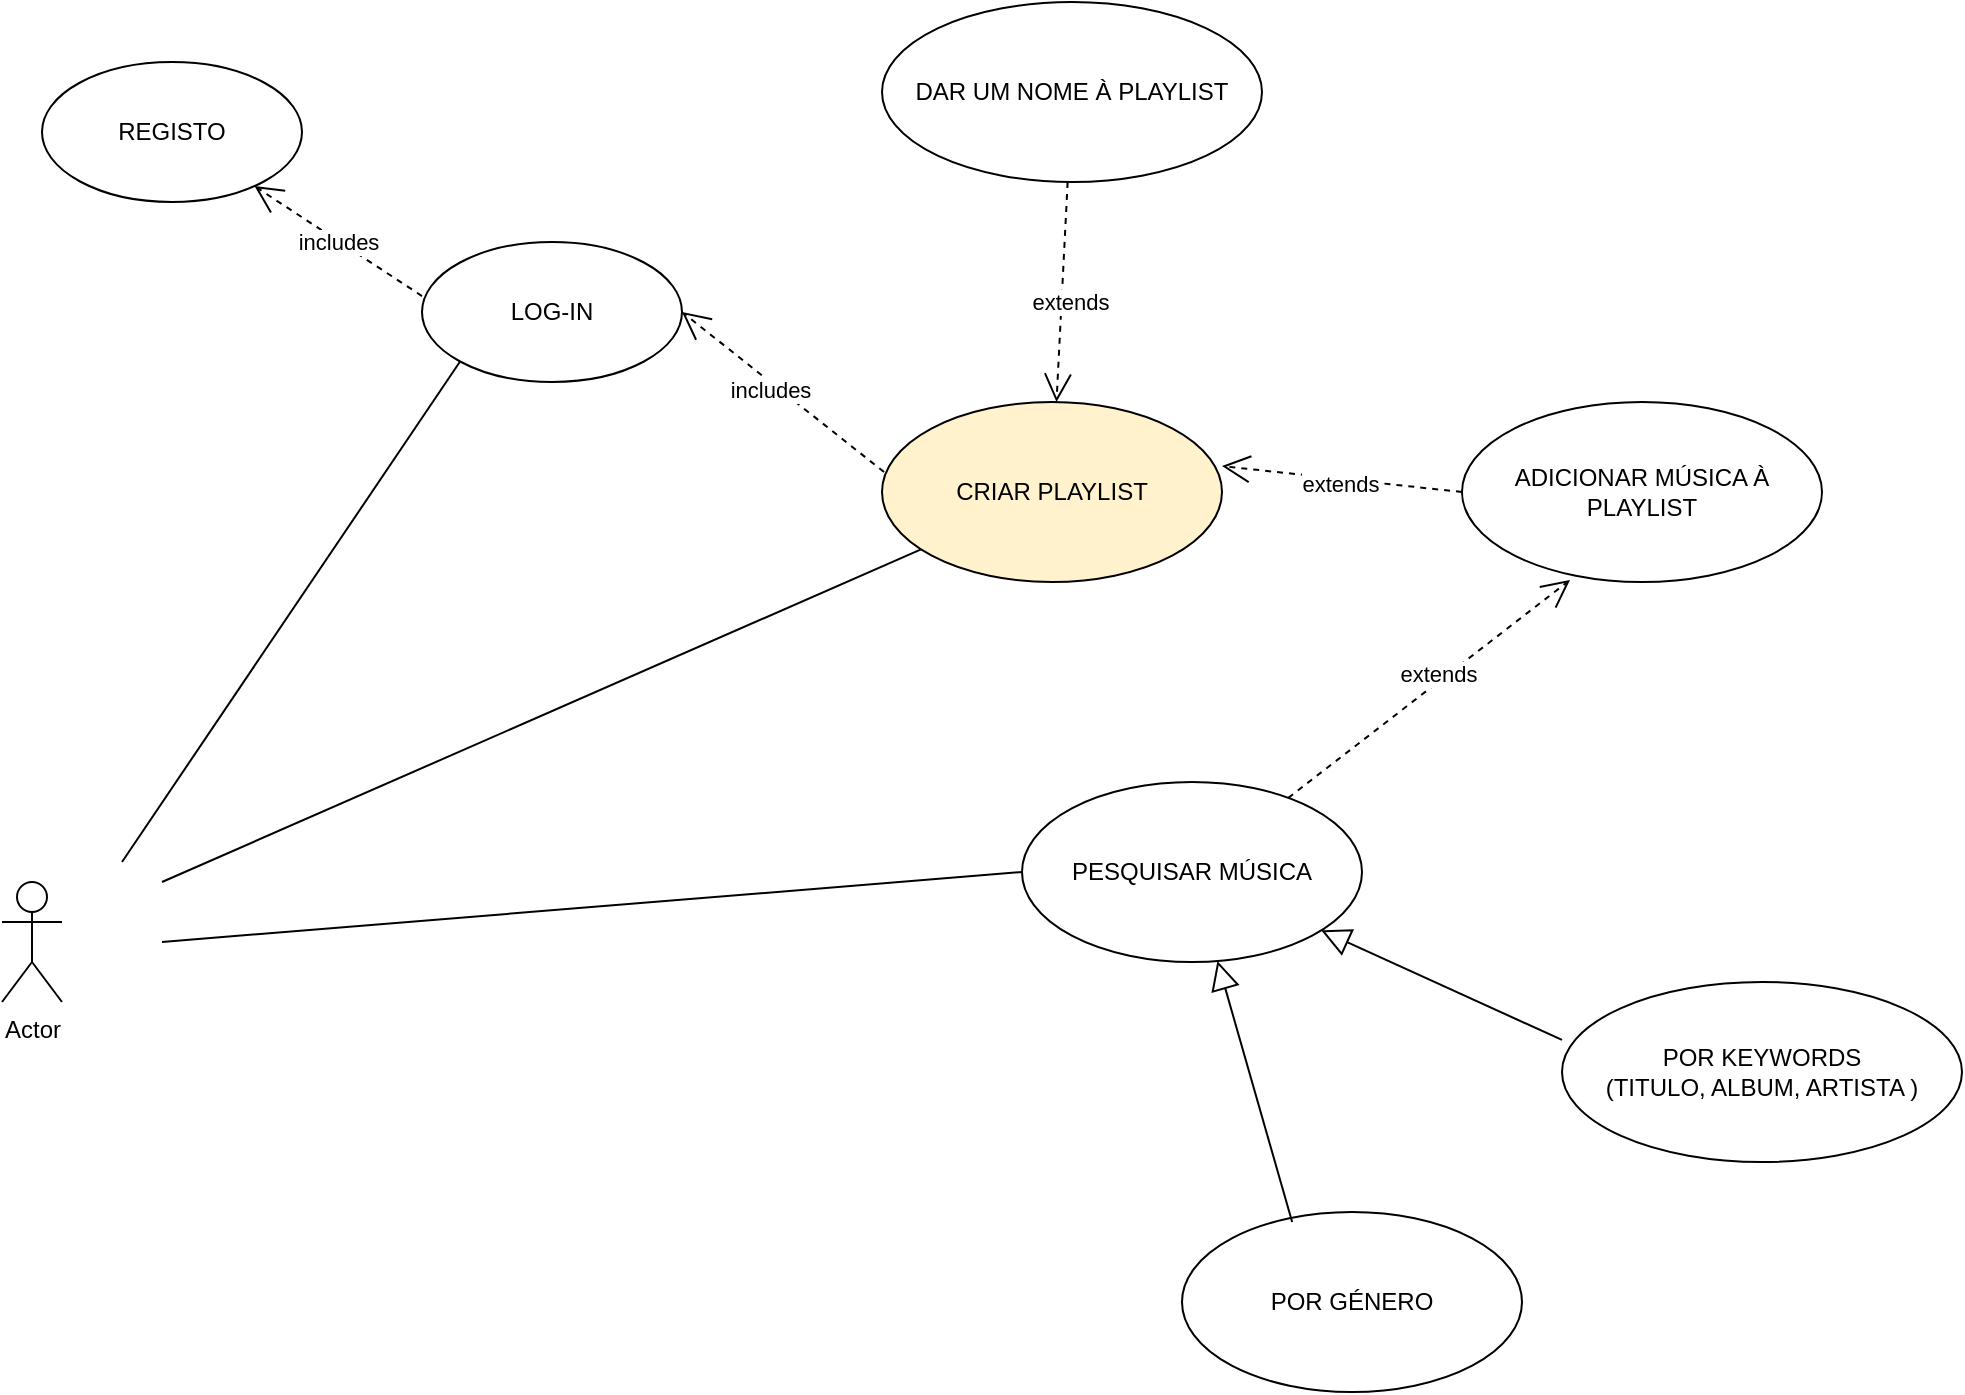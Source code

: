 <mxfile version="22.1.16" type="device" pages="2">
  <diagram id="sfTkznqVmZBej2GeGO5h" name="USE-CASE DIAGRAM">
    <mxGraphModel dx="1339" dy="1954" grid="1" gridSize="10" guides="1" tooltips="1" connect="1" arrows="1" fold="1" page="1" pageScale="1" pageWidth="827" pageHeight="1169" math="0" shadow="0">
      <root>
        <mxCell id="0" />
        <mxCell id="1" parent="0" />
        <mxCell id="KrbTPwkNPRH5I7Nd2lvv-1" value="Actor" style="shape=umlActor;verticalLabelPosition=bottom;verticalAlign=top;html=1;" parent="1" vertex="1">
          <mxGeometry x="80" y="330" width="30" height="60" as="geometry" />
        </mxCell>
        <mxCell id="k_7gEY7fUhxdlRNGPil7-1" value="LOG-IN" style="ellipse;whiteSpace=wrap;html=1;" vertex="1" parent="1">
          <mxGeometry x="290" y="10" width="130" height="70" as="geometry" />
        </mxCell>
        <mxCell id="k_7gEY7fUhxdlRNGPil7-2" value="CRIAR PLAYLIST" style="ellipse;whiteSpace=wrap;html=1;fillColor=#FFF2CC;" vertex="1" parent="1">
          <mxGeometry x="520" y="90" width="170" height="90" as="geometry" />
        </mxCell>
        <mxCell id="k_7gEY7fUhxdlRNGPil7-3" value="PESQUISAR MÚSICA" style="ellipse;whiteSpace=wrap;html=1;" vertex="1" parent="1">
          <mxGeometry x="590" y="280" width="170" height="90" as="geometry" />
        </mxCell>
        <mxCell id="k_7gEY7fUhxdlRNGPil7-4" value="ADICIONAR MÚSICA À PLAYLIST" style="ellipse;whiteSpace=wrap;html=1;" vertex="1" parent="1">
          <mxGeometry x="810" y="90" width="180" height="90" as="geometry" />
        </mxCell>
        <mxCell id="k_7gEY7fUhxdlRNGPil7-6" value="" style="endArrow=none;html=1;rounded=0;entryX=0;entryY=1;entryDx=0;entryDy=0;" edge="1" parent="1" target="k_7gEY7fUhxdlRNGPil7-1">
          <mxGeometry width="50" height="50" relative="1" as="geometry">
            <mxPoint x="140" y="320" as="sourcePoint" />
            <mxPoint x="310" y="150" as="targetPoint" />
          </mxGeometry>
        </mxCell>
        <mxCell id="k_7gEY7fUhxdlRNGPil7-8" value="" style="endArrow=none;html=1;rounded=0;" edge="1" parent="1" target="k_7gEY7fUhxdlRNGPil7-2">
          <mxGeometry width="50" height="50" relative="1" as="geometry">
            <mxPoint x="160" y="330" as="sourcePoint" />
            <mxPoint x="390" y="230" as="targetPoint" />
          </mxGeometry>
        </mxCell>
        <mxCell id="k_7gEY7fUhxdlRNGPil7-10" value="" style="endArrow=none;html=1;rounded=0;entryX=0;entryY=0.5;entryDx=0;entryDy=0;" edge="1" parent="1" target="k_7gEY7fUhxdlRNGPil7-3">
          <mxGeometry width="50" height="50" relative="1" as="geometry">
            <mxPoint x="160" y="360" as="sourcePoint" />
            <mxPoint x="400" y="260" as="targetPoint" />
          </mxGeometry>
        </mxCell>
        <mxCell id="k_7gEY7fUhxdlRNGPil7-13" value="DAR UM NOME À PLAYLIST" style="ellipse;whiteSpace=wrap;html=1;" vertex="1" parent="1">
          <mxGeometry x="520" y="-110" width="190" height="90" as="geometry" />
        </mxCell>
        <mxCell id="k_7gEY7fUhxdlRNGPil7-14" value="REGISTO" style="ellipse;whiteSpace=wrap;html=1;" vertex="1" parent="1">
          <mxGeometry x="100" y="-80" width="130" height="70" as="geometry" />
        </mxCell>
        <mxCell id="k_7gEY7fUhxdlRNGPil7-15" value="includes" style="endArrow=open;endSize=12;dashed=1;html=1;rounded=0;exitX=0;exitY=0.386;exitDx=0;exitDy=0;exitPerimeter=0;" edge="1" parent="1" source="k_7gEY7fUhxdlRNGPil7-1" target="k_7gEY7fUhxdlRNGPil7-14">
          <mxGeometry width="160" relative="1" as="geometry">
            <mxPoint x="440" y="400" as="sourcePoint" />
            <mxPoint x="600" y="400" as="targetPoint" />
          </mxGeometry>
        </mxCell>
        <mxCell id="k_7gEY7fUhxdlRNGPil7-20" value="extends" style="endArrow=open;endSize=12;dashed=1;html=1;rounded=0;" edge="1" parent="1" source="k_7gEY7fUhxdlRNGPil7-13" target="k_7gEY7fUhxdlRNGPil7-2">
          <mxGeometry x="0.088" y="4" width="160" relative="1" as="geometry">
            <mxPoint x="770" y="130" as="sourcePoint" />
            <mxPoint x="574" y="-10" as="targetPoint" />
            <mxPoint as="offset" />
          </mxGeometry>
        </mxCell>
        <mxCell id="k_7gEY7fUhxdlRNGPil7-21" value="POR GÉNERO" style="ellipse;whiteSpace=wrap;html=1;" vertex="1" parent="1">
          <mxGeometry x="670" y="495" width="170" height="90" as="geometry" />
        </mxCell>
        <mxCell id="k_7gEY7fUhxdlRNGPil7-23" value="POR KEYWORDS&lt;br&gt;(TITULO, ALBUM, ARTISTA )" style="ellipse;whiteSpace=wrap;html=1;" vertex="1" parent="1">
          <mxGeometry x="860" y="380" width="200" height="90" as="geometry" />
        </mxCell>
        <mxCell id="k_7gEY7fUhxdlRNGPil7-28" value="includes" style="endArrow=open;endSize=12;dashed=1;html=1;rounded=0;exitX=0.006;exitY=0.389;exitDx=0;exitDy=0;exitPerimeter=0;entryX=1;entryY=0.5;entryDx=0;entryDy=0;" edge="1" parent="1" source="k_7gEY7fUhxdlRNGPil7-2" target="k_7gEY7fUhxdlRNGPil7-1">
          <mxGeometry x="0.094" y="3" width="160" relative="1" as="geometry">
            <mxPoint x="545" y="-20" as="sourcePoint" />
            <mxPoint x="440" y="58" as="targetPoint" />
            <mxPoint as="offset" />
          </mxGeometry>
        </mxCell>
        <mxCell id="k_7gEY7fUhxdlRNGPil7-31" value="extends" style="endArrow=open;endSize=12;dashed=1;html=1;rounded=0;exitX=0;exitY=0.5;exitDx=0;exitDy=0;entryX=1;entryY=0.356;entryDx=0;entryDy=0;entryPerimeter=0;" edge="1" parent="1" source="k_7gEY7fUhxdlRNGPil7-4" target="k_7gEY7fUhxdlRNGPil7-2">
          <mxGeometry x="0.011" y="3" width="160" relative="1" as="geometry">
            <mxPoint x="809" y="141" as="sourcePoint" />
            <mxPoint x="827" y="20" as="targetPoint" />
            <mxPoint as="offset" />
          </mxGeometry>
        </mxCell>
        <mxCell id="k_7gEY7fUhxdlRNGPil7-33" value="extends" style="endArrow=open;endSize=12;dashed=1;html=1;rounded=0;entryX=0.3;entryY=0.989;entryDx=0;entryDy=0;entryPerimeter=0;" edge="1" parent="1" source="k_7gEY7fUhxdlRNGPil7-3" target="k_7gEY7fUhxdlRNGPil7-4">
          <mxGeometry x="0.094" y="3" width="160" relative="1" as="geometry">
            <mxPoint x="905" y="110" as="sourcePoint" />
            <mxPoint x="1000" y="100" as="targetPoint" />
            <mxPoint as="offset" />
          </mxGeometry>
        </mxCell>
        <mxCell id="k_7gEY7fUhxdlRNGPil7-38" value="" style="endArrow=block;endFill=0;endSize=12;html=1;rounded=0;exitX=0;exitY=0.322;exitDx=0;exitDy=0;exitPerimeter=0;" edge="1" parent="1" source="k_7gEY7fUhxdlRNGPil7-23" target="k_7gEY7fUhxdlRNGPil7-3">
          <mxGeometry width="160" relative="1" as="geometry">
            <mxPoint x="874" y="378.5" as="sourcePoint" />
            <mxPoint x="690" y="341.5" as="targetPoint" />
          </mxGeometry>
        </mxCell>
        <mxCell id="k_7gEY7fUhxdlRNGPil7-39" value="" style="endArrow=block;endFill=0;endSize=12;html=1;rounded=0;exitX=0.324;exitY=0.056;exitDx=0;exitDy=0;exitPerimeter=0;" edge="1" parent="1" source="k_7gEY7fUhxdlRNGPil7-21" target="k_7gEY7fUhxdlRNGPil7-3">
          <mxGeometry width="160" relative="1" as="geometry">
            <mxPoint x="730" y="490" as="sourcePoint" />
            <mxPoint x="616" y="360" as="targetPoint" />
          </mxGeometry>
        </mxCell>
      </root>
    </mxGraphModel>
  </diagram>
  <diagram id="rk6pAuzWvvLKBm6MHjAe" name="CLASS DIAGRAM">
    <mxGraphModel dx="1339" dy="785" grid="1" gridSize="10" guides="1" tooltips="1" connect="1" arrows="1" fold="1" page="1" pageScale="1" pageWidth="827" pageHeight="1169" math="0" shadow="0">
      <root>
        <mxCell id="0" />
        <mxCell id="1" parent="0" />
        <mxCell id="q7inR5DL32FPYfNEr2lX-1" value="UTILIZADOR" style="swimlane;fontStyle=1;align=center;verticalAlign=top;childLayout=stackLayout;horizontal=1;startSize=26;horizontalStack=0;resizeParent=1;resizeParentMax=0;resizeLast=0;collapsible=1;marginBottom=0;whiteSpace=wrap;html=1;" vertex="1" parent="1">
          <mxGeometry x="40" y="130" width="180" height="134" as="geometry" />
        </mxCell>
        <mxCell id="q7inR5DL32FPYfNEr2lX-2" value="- id: int" style="text;strokeColor=none;fillColor=none;align=left;verticalAlign=top;spacingLeft=4;spacingRight=4;overflow=hidden;rotatable=0;points=[[0,0.5],[1,0.5]];portConstraint=eastwest;whiteSpace=wrap;html=1;" vertex="1" parent="q7inR5DL32FPYfNEr2lX-1">
          <mxGeometry y="26" width="180" height="26" as="geometry" />
        </mxCell>
        <mxCell id="q7inR5DL32FPYfNEr2lX-18" value="- nome: String" style="text;strokeColor=none;fillColor=none;align=left;verticalAlign=top;spacingLeft=4;spacingRight=4;overflow=hidden;rotatable=0;points=[[0,0.5],[1,0.5]];portConstraint=eastwest;whiteSpace=wrap;html=1;" vertex="1" parent="q7inR5DL32FPYfNEr2lX-1">
          <mxGeometry y="52" width="180" height="26" as="geometry" />
        </mxCell>
        <mxCell id="q7inR5DL32FPYfNEr2lX-3" value="" style="line;strokeWidth=1;fillColor=none;align=left;verticalAlign=middle;spacingTop=-1;spacingLeft=3;spacingRight=3;rotatable=0;labelPosition=right;points=[];portConstraint=eastwest;strokeColor=inherit;" vertex="1" parent="q7inR5DL32FPYfNEr2lX-1">
          <mxGeometry y="78" width="180" height="8" as="geometry" />
        </mxCell>
        <mxCell id="q7inR5DL32FPYfNEr2lX-4" value="+ Login()" style="text;strokeColor=none;fillColor=none;align=left;verticalAlign=top;spacingLeft=4;spacingRight=4;overflow=hidden;rotatable=0;points=[[0,0.5],[1,0.5]];portConstraint=eastwest;whiteSpace=wrap;html=1;" vertex="1" parent="q7inR5DL32FPYfNEr2lX-1">
          <mxGeometry y="86" width="180" height="24" as="geometry" />
        </mxCell>
        <mxCell id="q7inR5DL32FPYfNEr2lX-27" value="+ Registo()" style="text;strokeColor=none;fillColor=none;align=left;verticalAlign=top;spacingLeft=4;spacingRight=4;overflow=hidden;rotatable=0;points=[[0,0.5],[1,0.5]];portConstraint=eastwest;whiteSpace=wrap;html=1;" vertex="1" parent="q7inR5DL32FPYfNEr2lX-1">
          <mxGeometry y="110" width="180" height="24" as="geometry" />
        </mxCell>
        <mxCell id="q7inR5DL32FPYfNEr2lX-5" value="PLAYLIST" style="swimlane;fontStyle=1;align=center;verticalAlign=top;childLayout=stackLayout;horizontal=1;startSize=26;horizontalStack=0;resizeParent=1;resizeParentMax=0;resizeLast=0;collapsible=1;marginBottom=0;whiteSpace=wrap;html=1;fillColor=#FFF2CC;" vertex="1" parent="1">
          <mxGeometry x="290" y="130" width="180" height="182" as="geometry" />
        </mxCell>
        <mxCell id="q7inR5DL32FPYfNEr2lX-6" value="- nome: String" style="text;strokeColor=none;fillColor=none;align=left;verticalAlign=top;spacingLeft=4;spacingRight=4;overflow=hidden;rotatable=0;points=[[0,0.5],[1,0.5]];portConstraint=eastwest;whiteSpace=wrap;html=1;" vertex="1" parent="q7inR5DL32FPYfNEr2lX-5">
          <mxGeometry y="26" width="180" height="26" as="geometry" />
        </mxCell>
        <mxCell id="ty7iEHsH1KBExw1Cmslf-6" value="- listaMusicas: Arraylist" style="text;strokeColor=none;fillColor=none;align=left;verticalAlign=top;spacingLeft=4;spacingRight=4;overflow=hidden;rotatable=0;points=[[0,0.5],[1,0.5]];portConstraint=eastwest;whiteSpace=wrap;html=1;" vertex="1" parent="q7inR5DL32FPYfNEr2lX-5">
          <mxGeometry y="52" width="180" height="26" as="geometry" />
        </mxCell>
        <mxCell id="q7inR5DL32FPYfNEr2lX-7" value="" style="line;strokeWidth=1;fillColor=none;align=left;verticalAlign=middle;spacingTop=-1;spacingLeft=3;spacingRight=3;rotatable=0;labelPosition=right;points=[];portConstraint=eastwest;strokeColor=inherit;" vertex="1" parent="q7inR5DL32FPYfNEr2lX-5">
          <mxGeometry y="78" width="180" height="8" as="geometry" />
        </mxCell>
        <mxCell id="q7inR5DL32FPYfNEr2lX-8" value="+ criarPlaylist()" style="text;strokeColor=none;fillColor=none;align=left;verticalAlign=top;spacingLeft=4;spacingRight=4;overflow=hidden;rotatable=0;points=[[0,0.5],[1,0.5]];portConstraint=eastwest;whiteSpace=wrap;html=1;" vertex="1" parent="q7inR5DL32FPYfNEr2lX-5">
          <mxGeometry y="86" width="180" height="24" as="geometry" />
        </mxCell>
        <mxCell id="ty7iEHsH1KBExw1Cmslf-9" value="+ adicionarMusica()" style="text;strokeColor=none;fillColor=none;align=left;verticalAlign=top;spacingLeft=4;spacingRight=4;overflow=hidden;rotatable=0;points=[[0,0.5],[1,0.5]];portConstraint=eastwest;whiteSpace=wrap;html=1;" vertex="1" parent="q7inR5DL32FPYfNEr2lX-5">
          <mxGeometry y="110" width="180" height="24" as="geometry" />
        </mxCell>
        <mxCell id="ty7iEHsH1KBExw1Cmslf-8" value="+ apagarMusica()" style="text;strokeColor=none;fillColor=none;align=left;verticalAlign=top;spacingLeft=4;spacingRight=4;overflow=hidden;rotatable=0;points=[[0,0.5],[1,0.5]];portConstraint=eastwest;whiteSpace=wrap;html=1;" vertex="1" parent="q7inR5DL32FPYfNEr2lX-5">
          <mxGeometry y="134" width="180" height="24" as="geometry" />
        </mxCell>
        <mxCell id="ty7iEHsH1KBExw1Cmslf-7" value="+ proximaMusica()" style="text;strokeColor=none;fillColor=none;align=left;verticalAlign=top;spacingLeft=4;spacingRight=4;overflow=hidden;rotatable=0;points=[[0,0.5],[1,0.5]];portConstraint=eastwest;whiteSpace=wrap;html=1;" vertex="1" parent="q7inR5DL32FPYfNEr2lX-5">
          <mxGeometry y="158" width="180" height="24" as="geometry" />
        </mxCell>
        <mxCell id="q7inR5DL32FPYfNEr2lX-13" value="PESQUISA" style="swimlane;fontStyle=1;align=center;verticalAlign=top;childLayout=stackLayout;horizontal=1;startSize=26;horizontalStack=0;resizeParent=1;resizeParentMax=0;resizeLast=0;collapsible=1;marginBottom=0;whiteSpace=wrap;html=1;" vertex="1" parent="1">
          <mxGeometry x="530" y="460" width="180" height="60" as="geometry" />
        </mxCell>
        <mxCell id="q7inR5DL32FPYfNEr2lX-15" value="" style="line;strokeWidth=1;fillColor=none;align=left;verticalAlign=middle;spacingTop=-1;spacingLeft=3;spacingRight=3;rotatable=0;labelPosition=right;points=[];portConstraint=eastwest;strokeColor=inherit;" vertex="1" parent="q7inR5DL32FPYfNEr2lX-13">
          <mxGeometry y="26" width="180" height="8" as="geometry" />
        </mxCell>
        <mxCell id="q7inR5DL32FPYfNEr2lX-16" value="+ pesquisarMusica()" style="text;strokeColor=none;fillColor=none;align=left;verticalAlign=top;spacingLeft=4;spacingRight=4;overflow=hidden;rotatable=0;points=[[0,0.5],[1,0.5]];portConstraint=eastwest;whiteSpace=wrap;html=1;" vertex="1" parent="q7inR5DL32FPYfNEr2lX-13">
          <mxGeometry y="34" width="180" height="26" as="geometry" />
        </mxCell>
        <mxCell id="ty7iEHsH1KBExw1Cmslf-1" value="MÚSICA" style="swimlane;fontStyle=1;align=center;verticalAlign=top;childLayout=stackLayout;horizontal=1;startSize=26;horizontalStack=0;resizeParent=1;resizeParentMax=0;resizeLast=0;collapsible=1;marginBottom=0;whiteSpace=wrap;html=1;" vertex="1" parent="1">
          <mxGeometry x="530" y="130" width="180" height="242" as="geometry" />
        </mxCell>
        <mxCell id="ty7iEHsH1KBExw1Cmslf-2" value="- id: int" style="text;strokeColor=none;fillColor=none;align=left;verticalAlign=top;spacingLeft=4;spacingRight=4;overflow=hidden;rotatable=0;points=[[0,0.5],[1,0.5]];portConstraint=eastwest;whiteSpace=wrap;html=1;" vertex="1" parent="ty7iEHsH1KBExw1Cmslf-1">
          <mxGeometry y="26" width="180" height="26" as="geometry" />
        </mxCell>
        <mxCell id="ty7iEHsH1KBExw1Cmslf-11" value="- nome: String" style="text;strokeColor=none;fillColor=none;align=left;verticalAlign=top;spacingLeft=4;spacingRight=4;overflow=hidden;rotatable=0;points=[[0,0.5],[1,0.5]];portConstraint=eastwest;whiteSpace=wrap;html=1;" vertex="1" parent="ty7iEHsH1KBExw1Cmslf-1">
          <mxGeometry y="52" width="180" height="26" as="geometry" />
        </mxCell>
        <mxCell id="ty7iEHsH1KBExw1Cmslf-10" value="- artista: String" style="text;strokeColor=none;fillColor=none;align=left;verticalAlign=top;spacingLeft=4;spacingRight=4;overflow=hidden;rotatable=0;points=[[0,0.5],[1,0.5]];portConstraint=eastwest;whiteSpace=wrap;html=1;" vertex="1" parent="ty7iEHsH1KBExw1Cmslf-1">
          <mxGeometry y="78" width="180" height="26" as="geometry" />
        </mxCell>
        <mxCell id="ty7iEHsH1KBExw1Cmslf-13" value="- album: String" style="text;strokeColor=none;fillColor=none;align=left;verticalAlign=top;spacingLeft=4;spacingRight=4;overflow=hidden;rotatable=0;points=[[0,0.5],[1,0.5]];portConstraint=eastwest;whiteSpace=wrap;html=1;" vertex="1" parent="ty7iEHsH1KBExw1Cmslf-1">
          <mxGeometry y="104" width="180" height="26" as="geometry" />
        </mxCell>
        <mxCell id="ty7iEHsH1KBExw1Cmslf-12" value="- duracao: double" style="text;strokeColor=none;fillColor=none;align=left;verticalAlign=top;spacingLeft=4;spacingRight=4;overflow=hidden;rotatable=0;points=[[0,0.5],[1,0.5]];portConstraint=eastwest;whiteSpace=wrap;html=1;" vertex="1" parent="ty7iEHsH1KBExw1Cmslf-1">
          <mxGeometry y="130" width="180" height="26" as="geometry" />
        </mxCell>
        <mxCell id="ty7iEHsH1KBExw1Cmslf-3" value="" style="line;strokeWidth=1;fillColor=none;align=left;verticalAlign=middle;spacingTop=-1;spacingLeft=3;spacingRight=3;rotatable=0;labelPosition=right;points=[];portConstraint=eastwest;strokeColor=inherit;" vertex="1" parent="ty7iEHsH1KBExw1Cmslf-1">
          <mxGeometry y="156" width="180" height="8" as="geometry" />
        </mxCell>
        <mxCell id="ty7iEHsH1KBExw1Cmslf-4" value="+ play()" style="text;strokeColor=none;fillColor=none;align=left;verticalAlign=top;spacingLeft=4;spacingRight=4;overflow=hidden;rotatable=0;points=[[0,0.5],[1,0.5]];portConstraint=eastwest;whiteSpace=wrap;html=1;" vertex="1" parent="ty7iEHsH1KBExw1Cmslf-1">
          <mxGeometry y="164" width="180" height="26" as="geometry" />
        </mxCell>
        <mxCell id="ty7iEHsH1KBExw1Cmslf-19" value="+ pause()" style="text;strokeColor=none;fillColor=none;align=left;verticalAlign=top;spacingLeft=4;spacingRight=4;overflow=hidden;rotatable=0;points=[[0,0.5],[1,0.5]];portConstraint=eastwest;whiteSpace=wrap;html=1;" vertex="1" parent="ty7iEHsH1KBExw1Cmslf-1">
          <mxGeometry y="190" width="180" height="26" as="geometry" />
        </mxCell>
        <mxCell id="ty7iEHsH1KBExw1Cmslf-18" value="+ adicionarFavoritos()" style="text;strokeColor=none;fillColor=none;align=left;verticalAlign=top;spacingLeft=4;spacingRight=4;overflow=hidden;rotatable=0;points=[[0,0.5],[1,0.5]];portConstraint=eastwest;whiteSpace=wrap;html=1;" vertex="1" parent="ty7iEHsH1KBExw1Cmslf-1">
          <mxGeometry y="216" width="180" height="26" as="geometry" />
        </mxCell>
        <mxCell id="Gu94Zkef91q8hBCz3Hk5-1" value="PESQUISA_KEYWORDS" style="swimlane;fontStyle=1;align=center;verticalAlign=top;childLayout=stackLayout;horizontal=1;startSize=26;horizontalStack=0;resizeParent=1;resizeParentMax=0;resizeLast=0;collapsible=1;marginBottom=0;whiteSpace=wrap;html=1;" vertex="1" parent="1">
          <mxGeometry x="370" y="585" width="180" height="60" as="geometry" />
        </mxCell>
        <mxCell id="Gu94Zkef91q8hBCz3Hk5-2" value="" style="line;strokeWidth=1;fillColor=none;align=left;verticalAlign=middle;spacingTop=-1;spacingLeft=3;spacingRight=3;rotatable=0;labelPosition=right;points=[];portConstraint=eastwest;strokeColor=inherit;" vertex="1" parent="Gu94Zkef91q8hBCz3Hk5-1">
          <mxGeometry y="26" width="180" height="8" as="geometry" />
        </mxCell>
        <mxCell id="Gu94Zkef91q8hBCz3Hk5-3" value="+ pesquisarKeywordsMusica()" style="text;strokeColor=none;fillColor=none;align=left;verticalAlign=top;spacingLeft=4;spacingRight=4;overflow=hidden;rotatable=0;points=[[0,0.5],[1,0.5]];portConstraint=eastwest;whiteSpace=wrap;html=1;" vertex="1" parent="Gu94Zkef91q8hBCz3Hk5-1">
          <mxGeometry y="34" width="180" height="26" as="geometry" />
        </mxCell>
        <mxCell id="Gu94Zkef91q8hBCz3Hk5-4" value="PESQUISA_GENERO" style="swimlane;fontStyle=1;align=center;verticalAlign=top;childLayout=stackLayout;horizontal=1;startSize=26;horizontalStack=0;resizeParent=1;resizeParentMax=0;resizeLast=0;collapsible=1;marginBottom=0;whiteSpace=wrap;html=1;" vertex="1" parent="1">
          <mxGeometry x="720" y="585" width="180" height="60" as="geometry" />
        </mxCell>
        <mxCell id="Gu94Zkef91q8hBCz3Hk5-5" value="" style="line;strokeWidth=1;fillColor=none;align=left;verticalAlign=middle;spacingTop=-1;spacingLeft=3;spacingRight=3;rotatable=0;labelPosition=right;points=[];portConstraint=eastwest;strokeColor=inherit;" vertex="1" parent="Gu94Zkef91q8hBCz3Hk5-4">
          <mxGeometry y="26" width="180" height="8" as="geometry" />
        </mxCell>
        <mxCell id="Gu94Zkef91q8hBCz3Hk5-6" value="+ pesquisarGeneroMusica()" style="text;strokeColor=none;fillColor=none;align=left;verticalAlign=top;spacingLeft=4;spacingRight=4;overflow=hidden;rotatable=0;points=[[0,0.5],[1,0.5]];portConstraint=eastwest;whiteSpace=wrap;html=1;" vertex="1" parent="Gu94Zkef91q8hBCz3Hk5-4">
          <mxGeometry y="34" width="180" height="26" as="geometry" />
        </mxCell>
        <mxCell id="tFmL7FrmpF-d6y1RttAL-1" value="" style="endArrow=block;endFill=0;endSize=12;html=1;rounded=0;exitX=0.418;exitY=0.75;exitDx=0;exitDy=0;exitPerimeter=0;" edge="1" parent="1" source="tFmL7FrmpF-d6y1RttAL-2">
          <mxGeometry width="160" relative="1" as="geometry">
            <mxPoint x="620" y="570" as="sourcePoint" />
            <mxPoint x="620" y="519" as="targetPoint" />
          </mxGeometry>
        </mxCell>
        <mxCell id="tFmL7FrmpF-d6y1RttAL-2" value="" style="line;strokeWidth=1;fillColor=none;align=left;verticalAlign=middle;spacingTop=-1;spacingLeft=3;spacingRight=3;rotatable=0;labelPosition=right;points=[];portConstraint=eastwest;strokeColor=inherit;" vertex="1" parent="1">
          <mxGeometry x="550" y="595" width="170" height="8" as="geometry" />
        </mxCell>
      </root>
    </mxGraphModel>
  </diagram>
</mxfile>
